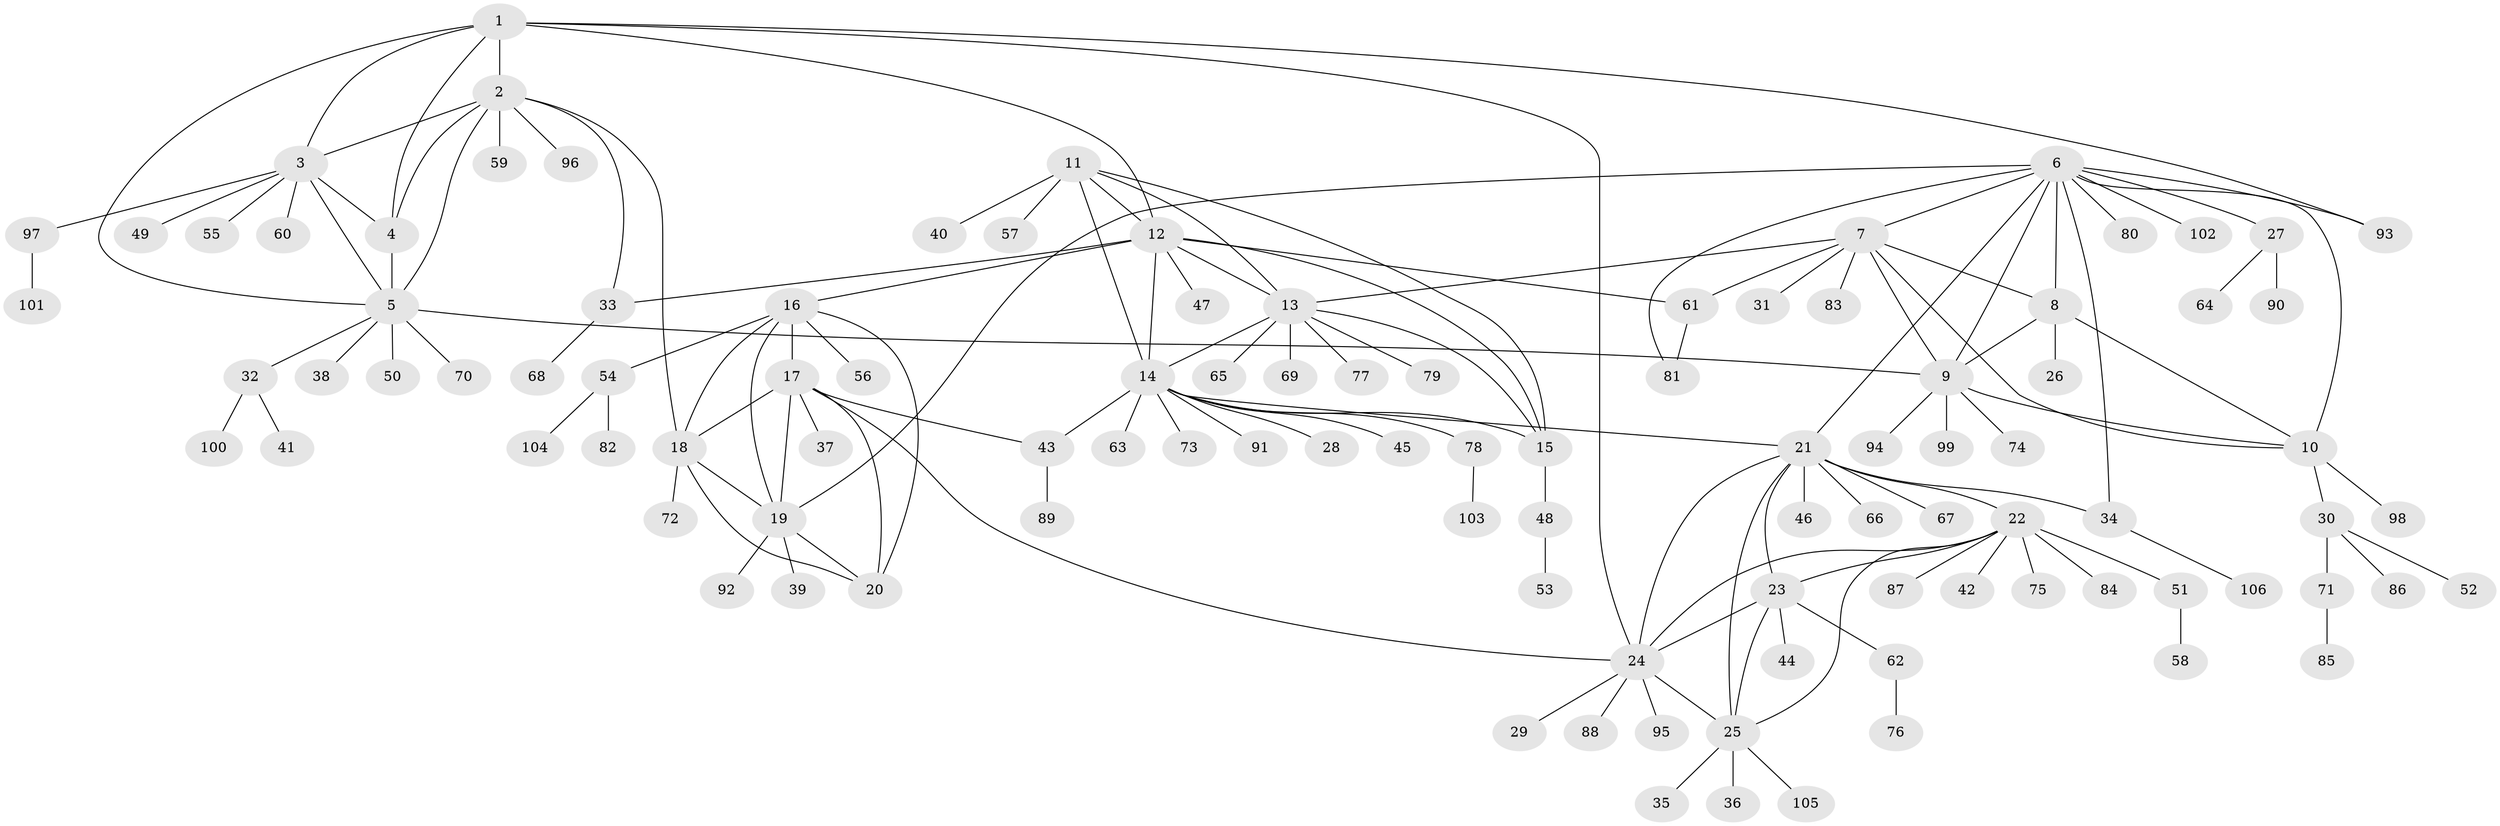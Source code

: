 // Generated by graph-tools (version 1.1) at 2025/37/03/09/25 02:37:46]
// undirected, 106 vertices, 147 edges
graph export_dot {
graph [start="1"]
  node [color=gray90,style=filled];
  1;
  2;
  3;
  4;
  5;
  6;
  7;
  8;
  9;
  10;
  11;
  12;
  13;
  14;
  15;
  16;
  17;
  18;
  19;
  20;
  21;
  22;
  23;
  24;
  25;
  26;
  27;
  28;
  29;
  30;
  31;
  32;
  33;
  34;
  35;
  36;
  37;
  38;
  39;
  40;
  41;
  42;
  43;
  44;
  45;
  46;
  47;
  48;
  49;
  50;
  51;
  52;
  53;
  54;
  55;
  56;
  57;
  58;
  59;
  60;
  61;
  62;
  63;
  64;
  65;
  66;
  67;
  68;
  69;
  70;
  71;
  72;
  73;
  74;
  75;
  76;
  77;
  78;
  79;
  80;
  81;
  82;
  83;
  84;
  85;
  86;
  87;
  88;
  89;
  90;
  91;
  92;
  93;
  94;
  95;
  96;
  97;
  98;
  99;
  100;
  101;
  102;
  103;
  104;
  105;
  106;
  1 -- 2;
  1 -- 3;
  1 -- 4;
  1 -- 5;
  1 -- 12;
  1 -- 24;
  1 -- 93;
  2 -- 3;
  2 -- 4;
  2 -- 5;
  2 -- 18;
  2 -- 33;
  2 -- 59;
  2 -- 96;
  3 -- 4;
  3 -- 5;
  3 -- 49;
  3 -- 55;
  3 -- 60;
  3 -- 97;
  4 -- 5;
  5 -- 9;
  5 -- 32;
  5 -- 38;
  5 -- 50;
  5 -- 70;
  6 -- 7;
  6 -- 8;
  6 -- 9;
  6 -- 10;
  6 -- 19;
  6 -- 21;
  6 -- 27;
  6 -- 34;
  6 -- 80;
  6 -- 81;
  6 -- 93;
  6 -- 102;
  7 -- 8;
  7 -- 9;
  7 -- 10;
  7 -- 13;
  7 -- 31;
  7 -- 61;
  7 -- 83;
  8 -- 9;
  8 -- 10;
  8 -- 26;
  9 -- 10;
  9 -- 74;
  9 -- 94;
  9 -- 99;
  10 -- 30;
  10 -- 98;
  11 -- 12;
  11 -- 13;
  11 -- 14;
  11 -- 15;
  11 -- 40;
  11 -- 57;
  12 -- 13;
  12 -- 14;
  12 -- 15;
  12 -- 16;
  12 -- 33;
  12 -- 47;
  12 -- 61;
  13 -- 14;
  13 -- 15;
  13 -- 65;
  13 -- 69;
  13 -- 77;
  13 -- 79;
  14 -- 15;
  14 -- 21;
  14 -- 28;
  14 -- 43;
  14 -- 45;
  14 -- 63;
  14 -- 73;
  14 -- 78;
  14 -- 91;
  15 -- 48;
  16 -- 17;
  16 -- 18;
  16 -- 19;
  16 -- 20;
  16 -- 54;
  16 -- 56;
  17 -- 18;
  17 -- 19;
  17 -- 20;
  17 -- 24;
  17 -- 37;
  17 -- 43;
  18 -- 19;
  18 -- 20;
  18 -- 72;
  19 -- 20;
  19 -- 39;
  19 -- 92;
  21 -- 22;
  21 -- 23;
  21 -- 24;
  21 -- 25;
  21 -- 34;
  21 -- 46;
  21 -- 66;
  21 -- 67;
  22 -- 23;
  22 -- 24;
  22 -- 25;
  22 -- 42;
  22 -- 51;
  22 -- 75;
  22 -- 84;
  22 -- 87;
  23 -- 24;
  23 -- 25;
  23 -- 44;
  23 -- 62;
  24 -- 25;
  24 -- 29;
  24 -- 88;
  24 -- 95;
  25 -- 35;
  25 -- 36;
  25 -- 105;
  27 -- 64;
  27 -- 90;
  30 -- 52;
  30 -- 71;
  30 -- 86;
  32 -- 41;
  32 -- 100;
  33 -- 68;
  34 -- 106;
  43 -- 89;
  48 -- 53;
  51 -- 58;
  54 -- 82;
  54 -- 104;
  61 -- 81;
  62 -- 76;
  71 -- 85;
  78 -- 103;
  97 -- 101;
}
